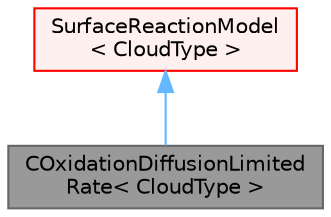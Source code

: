 digraph "COxidationDiffusionLimitedRate&lt; CloudType &gt;"
{
 // LATEX_PDF_SIZE
  bgcolor="transparent";
  edge [fontname=Helvetica,fontsize=10,labelfontname=Helvetica,labelfontsize=10];
  node [fontname=Helvetica,fontsize=10,shape=box,height=0.2,width=0.4];
  Node1 [id="Node000001",label="COxidationDiffusionLimited\lRate\< CloudType \>",height=0.2,width=0.4,color="gray40", fillcolor="grey60", style="filled", fontcolor="black",tooltip="Diffusion limited rate surface reaction model for coal parcels. Limited to:"];
  Node2 -> Node1 [id="edge1_Node000001_Node000002",dir="back",color="steelblue1",style="solid",tooltip=" "];
  Node2 [id="Node000002",label="SurfaceReactionModel\l\< CloudType \>",height=0.2,width=0.4,color="red", fillcolor="#FFF0F0", style="filled",URL="$classFoam_1_1SurfaceReactionModel.html",tooltip="Templated surface reaction model class."];
}
